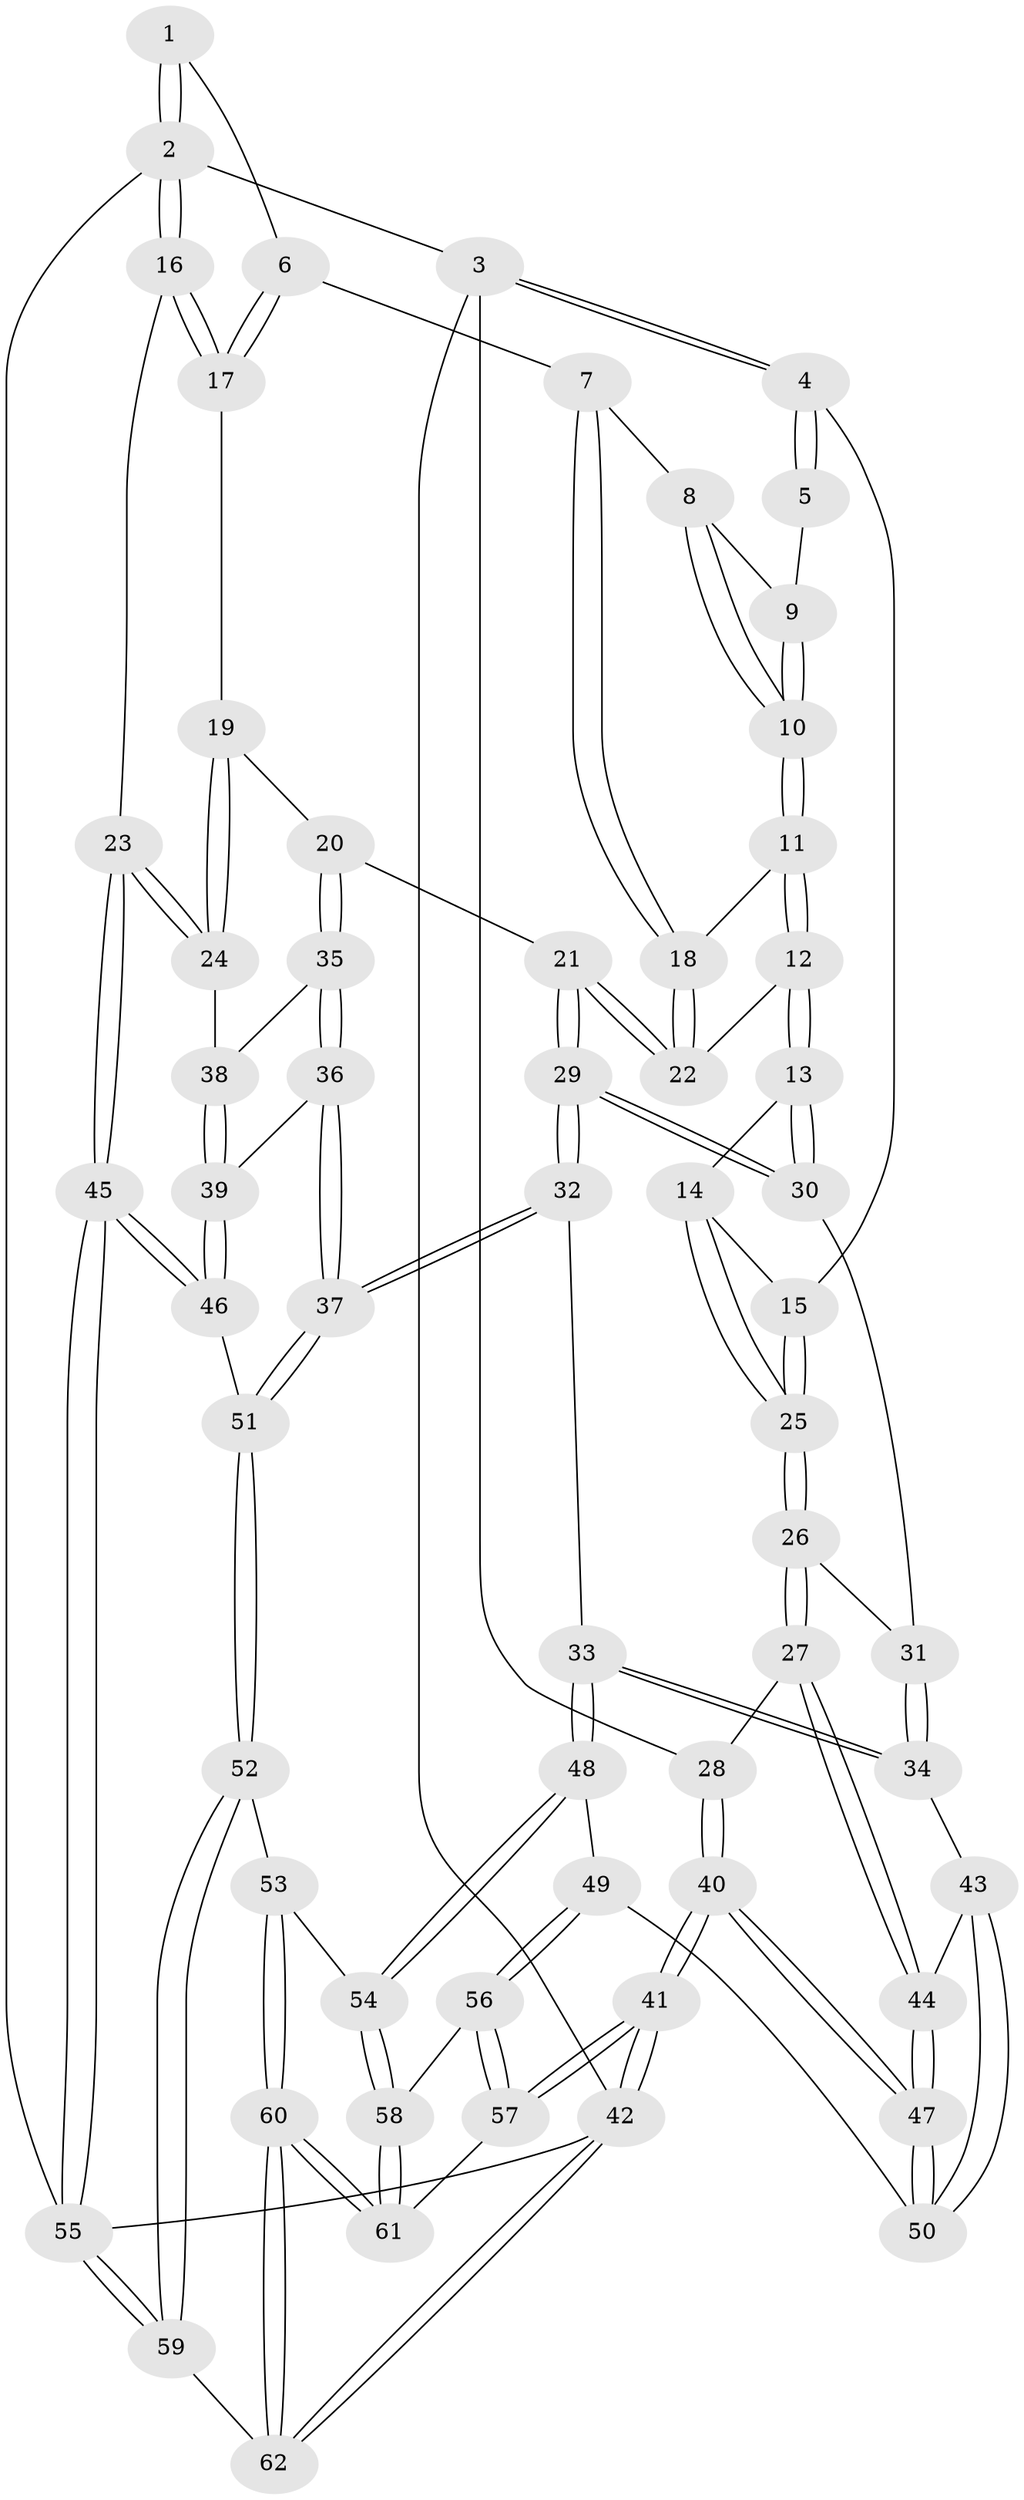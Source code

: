 // coarse degree distribution, {2: 0.22580645161290322, 6: 0.03225806451612903, 4: 0.2903225806451613, 3: 0.45161290322580644}
// Generated by graph-tools (version 1.1) at 2025/54/03/04/25 22:54:17]
// undirected, 62 vertices, 152 edges
graph export_dot {
  node [color=gray90,style=filled];
  1 [pos="+0.966105233388799+0"];
  2 [pos="+1+0"];
  3 [pos="+0+0"];
  4 [pos="+0+0"];
  5 [pos="+0.5672809971112663+0"];
  6 [pos="+0.863347021374215+0.11901932718543673"];
  7 [pos="+0.8410108893382552+0.13107471942831142"];
  8 [pos="+0.7342301497789719+0.09664396830279127"];
  9 [pos="+0.5859364038712987+0"];
  10 [pos="+0.6065157524677737+0.2063150046140225"];
  11 [pos="+0.6055552558091567+0.21015466110187214"];
  12 [pos="+0.5850275992496948+0.2435093178382669"];
  13 [pos="+0.5296121213050963+0.2788287032068321"];
  14 [pos="+0.5048690140574384+0.2665913542702981"];
  15 [pos="+0.11918949154479352+0"];
  16 [pos="+1+0.21617763066601267"];
  17 [pos="+0.9953768677534863+0.22011440036113977"];
  18 [pos="+0.8080779098132118+0.18658961760540868"];
  19 [pos="+0.9473939334905098+0.28474452632540165"];
  20 [pos="+0.8433844840156333+0.3980810646102365"];
  21 [pos="+0.8170184975869348+0.38118812926339213"];
  22 [pos="+0.7897654070364819+0.32542873663397814"];
  23 [pos="+1+0.5194480477157842"];
  24 [pos="+1+0.5068538577553877"];
  25 [pos="+0.2581275398243436+0.43974102159304257"];
  26 [pos="+0.262801771303077+0.5019652548472716"];
  27 [pos="+0.2521508282528408+0.5283450346165445"];
  28 [pos="+0+0.41484557638675346"];
  29 [pos="+0.6083027935143841+0.44793893879473407"];
  30 [pos="+0.5416522033806911+0.3851931952150612"];
  31 [pos="+0.4659414955643257+0.4448796382202348"];
  32 [pos="+0.6412775240065317+0.6293837500398919"];
  33 [pos="+0.5277874627504452+0.6467669863062154"];
  34 [pos="+0.48830262103297667+0.611243520525205"];
  35 [pos="+0.8788230546975963+0.4673525805486003"];
  36 [pos="+0.731620504971324+0.6379257006364011"];
  37 [pos="+0.6817785169103766+0.6547566594492777"];
  38 [pos="+0.9640246287327728+0.5002412871721994"];
  39 [pos="+0.9032825037370927+0.7169244787347484"];
  40 [pos="+0+1"];
  41 [pos="+0+1"];
  42 [pos="+0+1"];
  43 [pos="+0.253007991598437+0.5341743748069832"];
  44 [pos="+0.252439742410795+0.5336849311905633"];
  45 [pos="+1+1"];
  46 [pos="+0.9589102239445153+0.7916857723169026"];
  47 [pos="+0+0.8960299811707946"];
  48 [pos="+0.4488781540686586+0.7401427324119959"];
  49 [pos="+0.4112955604573373+0.7507591554125904"];
  50 [pos="+0.3688935163066253+0.7232391184379434"];
  51 [pos="+0.6849101938492922+0.8304487580377726"];
  52 [pos="+0.6792911635896901+0.8474293064570522"];
  53 [pos="+0.6635592182328623+0.850704239657487"];
  54 [pos="+0.5129175895961179+0.812936545586405"];
  55 [pos="+1+1"];
  56 [pos="+0.38605308502587976+0.8198317345005312"];
  57 [pos="+0.23664955108986804+0.9190591490854121"];
  58 [pos="+0.46284004601009754+0.9246805697666862"];
  59 [pos="+0.8533154641328214+1"];
  60 [pos="+0.4871966476598437+0.9706428092599471"];
  61 [pos="+0.464650155814397+0.9334922147559913"];
  62 [pos="+0.4684252442919195+1"];
  1 -- 2;
  1 -- 2;
  1 -- 6;
  2 -- 3;
  2 -- 16;
  2 -- 16;
  2 -- 55;
  3 -- 4;
  3 -- 4;
  3 -- 28;
  3 -- 42;
  4 -- 5;
  4 -- 5;
  4 -- 15;
  5 -- 9;
  6 -- 7;
  6 -- 17;
  6 -- 17;
  7 -- 8;
  7 -- 18;
  7 -- 18;
  8 -- 9;
  8 -- 10;
  8 -- 10;
  9 -- 10;
  9 -- 10;
  10 -- 11;
  10 -- 11;
  11 -- 12;
  11 -- 12;
  11 -- 18;
  12 -- 13;
  12 -- 13;
  12 -- 22;
  13 -- 14;
  13 -- 30;
  13 -- 30;
  14 -- 15;
  14 -- 25;
  14 -- 25;
  15 -- 25;
  15 -- 25;
  16 -- 17;
  16 -- 17;
  16 -- 23;
  17 -- 19;
  18 -- 22;
  18 -- 22;
  19 -- 20;
  19 -- 24;
  19 -- 24;
  20 -- 21;
  20 -- 35;
  20 -- 35;
  21 -- 22;
  21 -- 22;
  21 -- 29;
  21 -- 29;
  23 -- 24;
  23 -- 24;
  23 -- 45;
  23 -- 45;
  24 -- 38;
  25 -- 26;
  25 -- 26;
  26 -- 27;
  26 -- 27;
  26 -- 31;
  27 -- 28;
  27 -- 44;
  27 -- 44;
  28 -- 40;
  28 -- 40;
  29 -- 30;
  29 -- 30;
  29 -- 32;
  29 -- 32;
  30 -- 31;
  31 -- 34;
  31 -- 34;
  32 -- 33;
  32 -- 37;
  32 -- 37;
  33 -- 34;
  33 -- 34;
  33 -- 48;
  33 -- 48;
  34 -- 43;
  35 -- 36;
  35 -- 36;
  35 -- 38;
  36 -- 37;
  36 -- 37;
  36 -- 39;
  37 -- 51;
  37 -- 51;
  38 -- 39;
  38 -- 39;
  39 -- 46;
  39 -- 46;
  40 -- 41;
  40 -- 41;
  40 -- 47;
  40 -- 47;
  41 -- 42;
  41 -- 42;
  41 -- 57;
  41 -- 57;
  42 -- 62;
  42 -- 62;
  42 -- 55;
  43 -- 44;
  43 -- 50;
  43 -- 50;
  44 -- 47;
  44 -- 47;
  45 -- 46;
  45 -- 46;
  45 -- 55;
  45 -- 55;
  46 -- 51;
  47 -- 50;
  47 -- 50;
  48 -- 49;
  48 -- 54;
  48 -- 54;
  49 -- 50;
  49 -- 56;
  49 -- 56;
  51 -- 52;
  51 -- 52;
  52 -- 53;
  52 -- 59;
  52 -- 59;
  53 -- 54;
  53 -- 60;
  53 -- 60;
  54 -- 58;
  54 -- 58;
  55 -- 59;
  55 -- 59;
  56 -- 57;
  56 -- 57;
  56 -- 58;
  57 -- 61;
  58 -- 61;
  58 -- 61;
  59 -- 62;
  60 -- 61;
  60 -- 61;
  60 -- 62;
  60 -- 62;
}
